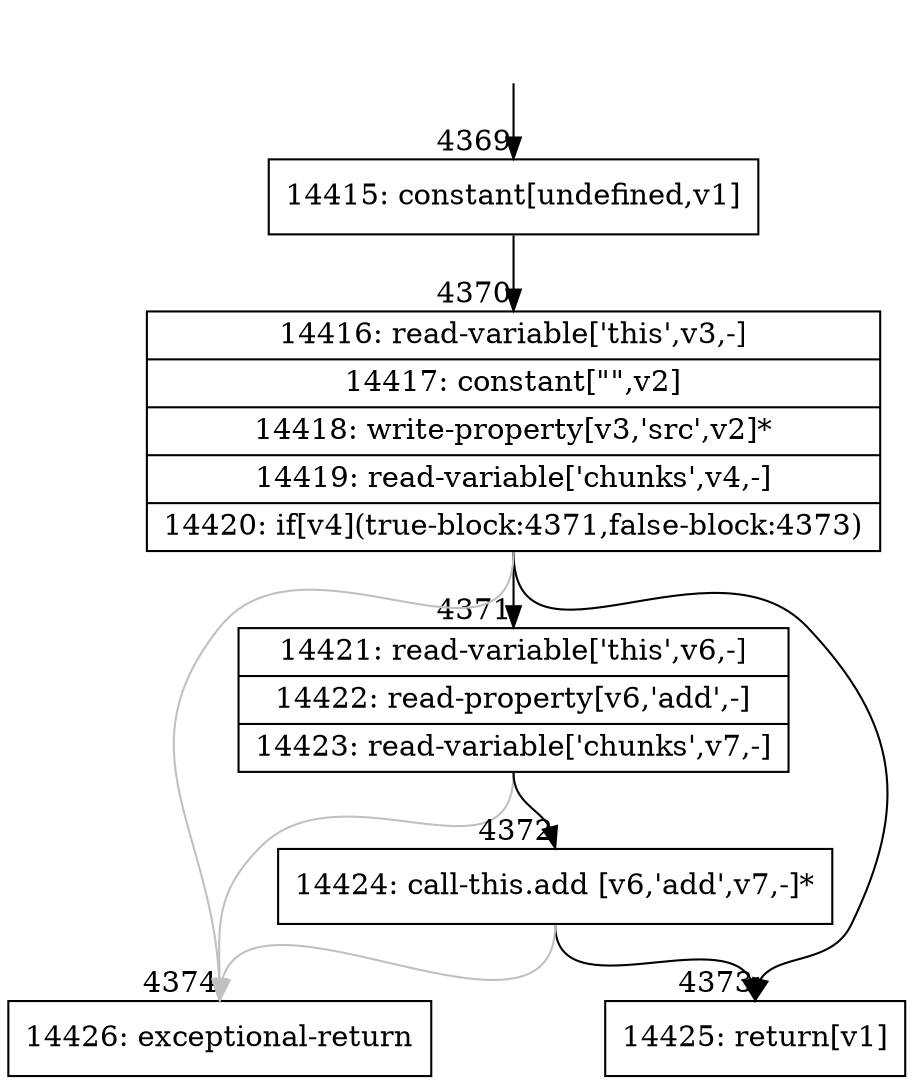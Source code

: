 digraph {
rankdir="TD"
BB_entry184[shape=none,label=""];
BB_entry184 -> BB4369 [tailport=s, headport=n, headlabel="    4369"]
BB4369 [shape=record label="{14415: constant[undefined,v1]}" ] 
BB4369 -> BB4370 [tailport=s, headport=n, headlabel="      4370"]
BB4370 [shape=record label="{14416: read-variable['this',v3,-]|14417: constant[\"\",v2]|14418: write-property[v3,'src',v2]*|14419: read-variable['chunks',v4,-]|14420: if[v4](true-block:4371,false-block:4373)}" ] 
BB4370 -> BB4371 [tailport=s, headport=n, headlabel="      4371"]
BB4370 -> BB4373 [tailport=s, headport=n, headlabel="      4373"]
BB4370 -> BB4374 [tailport=s, headport=n, color=gray, headlabel="      4374"]
BB4371 [shape=record label="{14421: read-variable['this',v6,-]|14422: read-property[v6,'add',-]|14423: read-variable['chunks',v7,-]}" ] 
BB4371 -> BB4372 [tailport=s, headport=n, headlabel="      4372"]
BB4371 -> BB4374 [tailport=s, headport=n, color=gray]
BB4372 [shape=record label="{14424: call-this.add [v6,'add',v7,-]*}" ] 
BB4372 -> BB4373 [tailport=s, headport=n]
BB4372 -> BB4374 [tailport=s, headport=n, color=gray]
BB4373 [shape=record label="{14425: return[v1]}" ] 
BB4374 [shape=record label="{14426: exceptional-return}" ] 
//#$~ 2464
}
